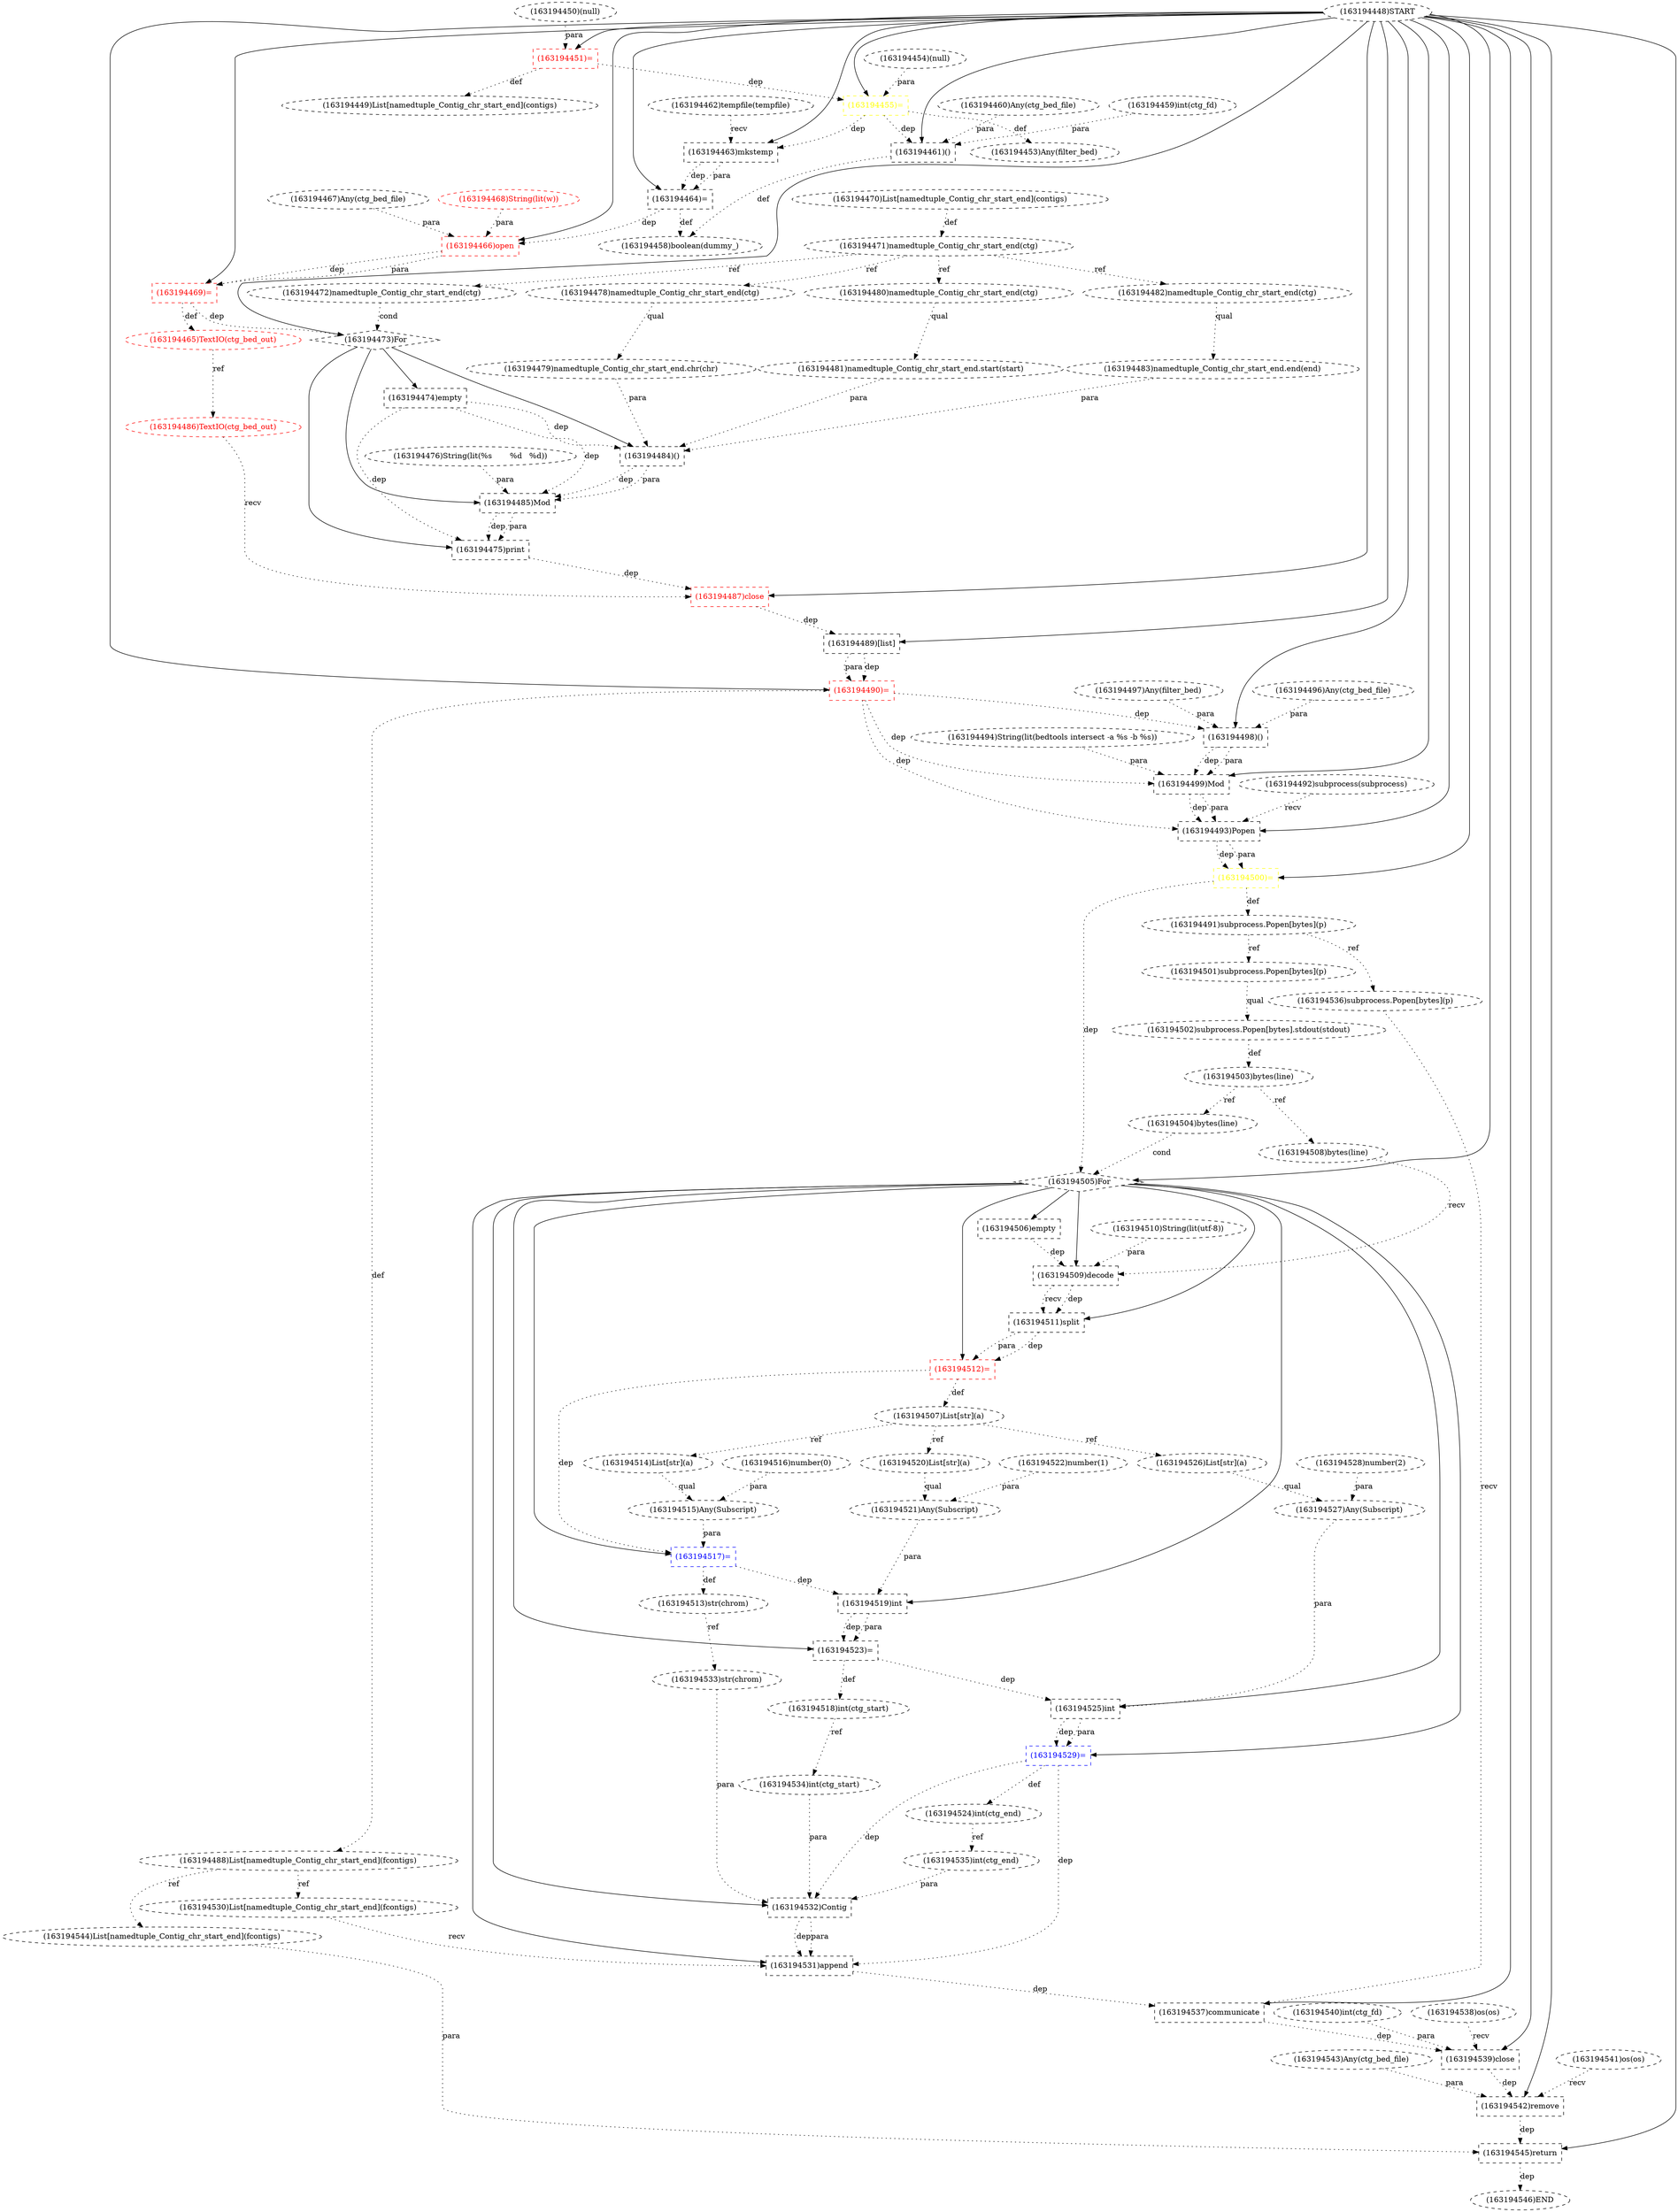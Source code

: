 digraph G {
1 [label="(163194502)subprocess.Popen[bytes].stdout(stdout)" shape=ellipse style=dashed]
2 [label="(163194534)int(ctg_start)" shape=ellipse style=dashed]
3 [label="(163194485)Mod" shape=box style=dashed]
4 [label="(163194528)number(2)" shape=ellipse style=dashed]
5 [label="(163194458)boolean(dummy_)" shape=ellipse style=dashed]
6 [label="(163194484)()" shape=box style=dashed]
7 [label="(163194518)int(ctg_start)" shape=ellipse style=dashed]
8 [label="(163194529)=" shape=box style=dashed color=blue fontcolor=blue]
9 [label="(163194467)Any(ctg_bed_file)" shape=ellipse style=dashed]
10 [label="(163194532)Contig" shape=box style=dashed]
11 [label="(163194539)close" shape=box style=dashed]
12 [label="(163194461)()" shape=box style=dashed]
13 [label="(163194515)Any(Subscript)" shape=ellipse style=dashed]
14 [label="(163194479)namedtuple_Contig_chr_start_end.chr(chr)" shape=ellipse style=dashed]
15 [label="(163194543)Any(ctg_bed_file)" shape=ellipse style=dashed]
16 [label="(163194519)int" shape=box style=dashed]
17 [label="(163194535)int(ctg_end)" shape=ellipse style=dashed]
18 [label="(163194531)append" shape=box style=dashed]
19 [label="(163194492)subprocess(subprocess)" shape=ellipse style=dashed]
20 [label="(163194497)Any(filter_bed)" shape=ellipse style=dashed]
21 [label="(163194476)String(lit(%s	%d	%d))" shape=ellipse style=dashed]
22 [label="(163194478)namedtuple_Contig_chr_start_end(ctg)" shape=ellipse style=dashed]
23 [label="(163194490)=" shape=box style=dashed color=red fontcolor=red]
24 [label="(163194482)namedtuple_Contig_chr_start_end(ctg)" shape=ellipse style=dashed]
25 [label="(163194486)TextIO(ctg_bed_out)" shape=ellipse style=dashed color=red fontcolor=red]
26 [label="(163194493)Popen" shape=box style=dashed]
27 [label="(163194525)int" shape=box style=dashed]
28 [label="(163194462)tempfile(tempfile)" shape=ellipse style=dashed]
29 [label="(163194504)bytes(line)" shape=ellipse style=dashed]
30 [label="(163194449)List[namedtuple_Contig_chr_start_end](contigs)" shape=ellipse style=dashed]
31 [label="(163194512)=" shape=box style=dashed color=red fontcolor=red]
32 [label="(163194522)number(1)" shape=ellipse style=dashed]
33 [label="(163194472)namedtuple_Contig_chr_start_end(ctg)" shape=ellipse style=dashed]
34 [label="(163194511)split" shape=box style=dashed]
35 [label="(163194544)List[namedtuple_Contig_chr_start_end](fcontigs)" shape=ellipse style=dashed]
36 [label="(163194507)List[str](a)" shape=ellipse style=dashed]
37 [label="(163194487)close" shape=box style=dashed color=red fontcolor=red]
38 [label="(163194488)List[namedtuple_Contig_chr_start_end](fcontigs)" shape=ellipse style=dashed]
39 [label="(163194481)namedtuple_Contig_chr_start_end.start(start)" shape=ellipse style=dashed]
40 [label="(163194498)()" shape=box style=dashed]
41 [label="(163194524)int(ctg_end)" shape=ellipse style=dashed]
42 [label="(163194536)subprocess.Popen[bytes](p)" shape=ellipse style=dashed]
43 [label="(163194501)subprocess.Popen[bytes](p)" shape=ellipse style=dashed]
44 [label="(163194540)int(ctg_fd)" shape=ellipse style=dashed]
45 [label="(163194471)namedtuple_Contig_chr_start_end(ctg)" shape=ellipse style=dashed]
46 [label="(163194483)namedtuple_Contig_chr_start_end.end(end)" shape=ellipse style=dashed]
47 [label="(163194538)os(os)" shape=ellipse style=dashed]
48 [label="(163194450)(null)" shape=ellipse style=dashed]
49 [label="(163194473)For" shape=diamond style=dashed]
50 [label="(163194530)List[namedtuple_Contig_chr_start_end](fcontigs)" shape=ellipse style=dashed]
51 [label="(163194454)(null)" shape=ellipse style=dashed]
52 [label="(163194464)=" shape=box style=dashed color=black fontcolor=black]
53 [label="(163194500)=" shape=box style=dashed color=yellow fontcolor=yellow]
54 [label="(163194517)=" shape=box style=dashed color=blue fontcolor=blue]
55 [label="(163194460)Any(ctg_bed_file)" shape=ellipse style=dashed]
56 [label="(163194469)=" shape=box style=dashed color=red fontcolor=red]
57 [label="(163194451)=" shape=box style=dashed color=red fontcolor=red]
58 [label="(163194448)START" style=dashed]
59 [label="(163194533)str(chrom)" shape=ellipse style=dashed]
60 [label="(163194459)int(ctg_fd)" shape=ellipse style=dashed]
61 [label="(163194466)open" shape=box style=dashed color=red fontcolor=red]
62 [label="(163194506)empty" shape=box style=dashed]
63 [label="(163194541)os(os)" shape=ellipse style=dashed]
64 [label="(163194516)number(0)" shape=ellipse style=dashed]
65 [label="(163194537)communicate" shape=box style=dashed]
66 [label="(163194523)=" shape=box style=dashed color=black fontcolor=black]
67 [label="(163194546)END" style=dashed]
68 [label="(163194463)mkstemp" shape=box style=dashed]
69 [label="(163194491)subprocess.Popen[bytes](p)" shape=ellipse style=dashed]
70 [label="(163194470)List[namedtuple_Contig_chr_start_end](contigs)" shape=ellipse style=dashed]
71 [label="(163194468)String(lit(w))" shape=ellipse style=dashed color=red fontcolor=red]
72 [label="(163194499)Mod" shape=box style=dashed]
73 [label="(163194520)List[str](a)" shape=ellipse style=dashed]
74 [label="(163194508)bytes(line)" shape=ellipse style=dashed]
75 [label="(163194465)TextIO(ctg_bed_out)" shape=ellipse style=dashed color=red fontcolor=red]
76 [label="(163194474)empty" shape=box style=dashed]
77 [label="(163194527)Any(Subscript)" shape=ellipse style=dashed]
78 [label="(163194526)List[str](a)" shape=ellipse style=dashed]
79 [label="(163194496)Any(ctg_bed_file)" shape=ellipse style=dashed]
80 [label="(163194509)decode" shape=box style=dashed]
81 [label="(163194510)String(lit(utf-8))" shape=ellipse style=dashed]
82 [label="(163194475)print" shape=box style=dashed]
83 [label="(163194503)bytes(line)" shape=ellipse style=dashed]
84 [label="(163194514)List[str](a)" shape=ellipse style=dashed]
85 [label="(163194455)=" shape=box style=dashed color=yellow fontcolor=yellow]
86 [label="(163194542)remove" shape=box style=dashed]
87 [label="(163194545)return" shape=box style=dashed]
88 [label="(163194480)namedtuple_Contig_chr_start_end(ctg)" shape=ellipse style=dashed]
89 [label="(163194453)Any(filter_bed)" shape=ellipse style=dashed]
90 [label="(163194489)[list]" shape=box style=dashed]
91 [label="(163194505)For" shape=diamond style=dashed]
92 [label="(163194494)String(lit(bedtools intersect -a %s -b %s))" shape=ellipse style=dashed]
93 [label="(163194513)str(chrom)" shape=ellipse style=dashed]
94 [label="(163194521)Any(Subscript)" shape=ellipse style=dashed]
43 -> 1 [label="qual" style=dotted];
7 -> 2 [label="ref" style=dotted];
49 -> 3 [label="" style=solid];
21 -> 3 [label="para" style=dotted];
6 -> 3 [label="dep" style=dotted];
6 -> 3 [label="para" style=dotted];
76 -> 3 [label="dep" style=dotted];
12 -> 5 [label="def" style=dotted];
52 -> 5 [label="def" style=dotted];
49 -> 6 [label="" style=solid];
14 -> 6 [label="para" style=dotted];
39 -> 6 [label="para" style=dotted];
46 -> 6 [label="para" style=dotted];
76 -> 6 [label="dep" style=dotted];
66 -> 7 [label="def" style=dotted];
91 -> 8 [label="" style=solid];
27 -> 8 [label="dep" style=dotted];
27 -> 8 [label="para" style=dotted];
91 -> 10 [label="" style=solid];
59 -> 10 [label="para" style=dotted];
2 -> 10 [label="para" style=dotted];
17 -> 10 [label="para" style=dotted];
8 -> 10 [label="dep" style=dotted];
58 -> 11 [label="" style=solid];
47 -> 11 [label="recv" style=dotted];
44 -> 11 [label="para" style=dotted];
65 -> 11 [label="dep" style=dotted];
58 -> 12 [label="" style=solid];
60 -> 12 [label="para" style=dotted];
55 -> 12 [label="para" style=dotted];
85 -> 12 [label="dep" style=dotted];
84 -> 13 [label="qual" style=dotted];
64 -> 13 [label="para" style=dotted];
22 -> 14 [label="qual" style=dotted];
91 -> 16 [label="" style=solid];
94 -> 16 [label="para" style=dotted];
54 -> 16 [label="dep" style=dotted];
41 -> 17 [label="ref" style=dotted];
91 -> 18 [label="" style=solid];
50 -> 18 [label="recv" style=dotted];
10 -> 18 [label="dep" style=dotted];
10 -> 18 [label="para" style=dotted];
8 -> 18 [label="dep" style=dotted];
45 -> 22 [label="ref" style=dotted];
58 -> 23 [label="" style=solid];
90 -> 23 [label="dep" style=dotted];
90 -> 23 [label="para" style=dotted];
45 -> 24 [label="ref" style=dotted];
75 -> 25 [label="ref" style=dotted];
58 -> 26 [label="" style=solid];
19 -> 26 [label="recv" style=dotted];
72 -> 26 [label="dep" style=dotted];
72 -> 26 [label="para" style=dotted];
23 -> 26 [label="dep" style=dotted];
91 -> 27 [label="" style=solid];
77 -> 27 [label="para" style=dotted];
66 -> 27 [label="dep" style=dotted];
83 -> 29 [label="ref" style=dotted];
57 -> 30 [label="def" style=dotted];
91 -> 31 [label="" style=solid];
34 -> 31 [label="dep" style=dotted];
34 -> 31 [label="para" style=dotted];
45 -> 33 [label="ref" style=dotted];
91 -> 34 [label="" style=solid];
80 -> 34 [label="dep" style=dotted];
80 -> 34 [label="recv" style=dotted];
38 -> 35 [label="ref" style=dotted];
31 -> 36 [label="def" style=dotted];
58 -> 37 [label="" style=solid];
25 -> 37 [label="recv" style=dotted];
82 -> 37 [label="dep" style=dotted];
23 -> 38 [label="def" style=dotted];
88 -> 39 [label="qual" style=dotted];
58 -> 40 [label="" style=solid];
79 -> 40 [label="para" style=dotted];
20 -> 40 [label="para" style=dotted];
23 -> 40 [label="dep" style=dotted];
8 -> 41 [label="def" style=dotted];
69 -> 42 [label="ref" style=dotted];
69 -> 43 [label="ref" style=dotted];
70 -> 45 [label="def" style=dotted];
24 -> 46 [label="qual" style=dotted];
58 -> 49 [label="" style=solid];
33 -> 49 [label="cond" style=dotted];
56 -> 49 [label="dep" style=dotted];
38 -> 50 [label="ref" style=dotted];
58 -> 52 [label="" style=solid];
68 -> 52 [label="dep" style=dotted];
68 -> 52 [label="para" style=dotted];
58 -> 53 [label="" style=solid];
26 -> 53 [label="dep" style=dotted];
26 -> 53 [label="para" style=dotted];
91 -> 54 [label="" style=solid];
13 -> 54 [label="para" style=dotted];
31 -> 54 [label="dep" style=dotted];
58 -> 56 [label="" style=solid];
61 -> 56 [label="dep" style=dotted];
61 -> 56 [label="para" style=dotted];
58 -> 57 [label="" style=solid];
48 -> 57 [label="para" style=dotted];
93 -> 59 [label="ref" style=dotted];
58 -> 61 [label="" style=solid];
9 -> 61 [label="para" style=dotted];
71 -> 61 [label="para" style=dotted];
52 -> 61 [label="dep" style=dotted];
91 -> 62 [label="" style=solid];
58 -> 65 [label="" style=solid];
42 -> 65 [label="recv" style=dotted];
18 -> 65 [label="dep" style=dotted];
91 -> 66 [label="" style=solid];
16 -> 66 [label="dep" style=dotted];
16 -> 66 [label="para" style=dotted];
87 -> 67 [label="dep" style=dotted];
58 -> 68 [label="" style=solid];
28 -> 68 [label="recv" style=dotted];
85 -> 68 [label="dep" style=dotted];
53 -> 69 [label="def" style=dotted];
58 -> 72 [label="" style=solid];
92 -> 72 [label="para" style=dotted];
40 -> 72 [label="dep" style=dotted];
40 -> 72 [label="para" style=dotted];
23 -> 72 [label="dep" style=dotted];
36 -> 73 [label="ref" style=dotted];
83 -> 74 [label="ref" style=dotted];
56 -> 75 [label="def" style=dotted];
49 -> 76 [label="" style=solid];
78 -> 77 [label="qual" style=dotted];
4 -> 77 [label="para" style=dotted];
36 -> 78 [label="ref" style=dotted];
91 -> 80 [label="" style=solid];
74 -> 80 [label="recv" style=dotted];
81 -> 80 [label="para" style=dotted];
62 -> 80 [label="dep" style=dotted];
49 -> 82 [label="" style=solid];
3 -> 82 [label="dep" style=dotted];
3 -> 82 [label="para" style=dotted];
76 -> 82 [label="dep" style=dotted];
1 -> 83 [label="def" style=dotted];
36 -> 84 [label="ref" style=dotted];
58 -> 85 [label="" style=solid];
51 -> 85 [label="para" style=dotted];
57 -> 85 [label="dep" style=dotted];
58 -> 86 [label="" style=solid];
63 -> 86 [label="recv" style=dotted];
15 -> 86 [label="para" style=dotted];
11 -> 86 [label="dep" style=dotted];
58 -> 87 [label="" style=solid];
35 -> 87 [label="para" style=dotted];
86 -> 87 [label="dep" style=dotted];
45 -> 88 [label="ref" style=dotted];
85 -> 89 [label="def" style=dotted];
58 -> 90 [label="" style=solid];
37 -> 90 [label="dep" style=dotted];
58 -> 91 [label="" style=solid];
29 -> 91 [label="cond" style=dotted];
53 -> 91 [label="dep" style=dotted];
54 -> 93 [label="def" style=dotted];
73 -> 94 [label="qual" style=dotted];
32 -> 94 [label="para" style=dotted];
}